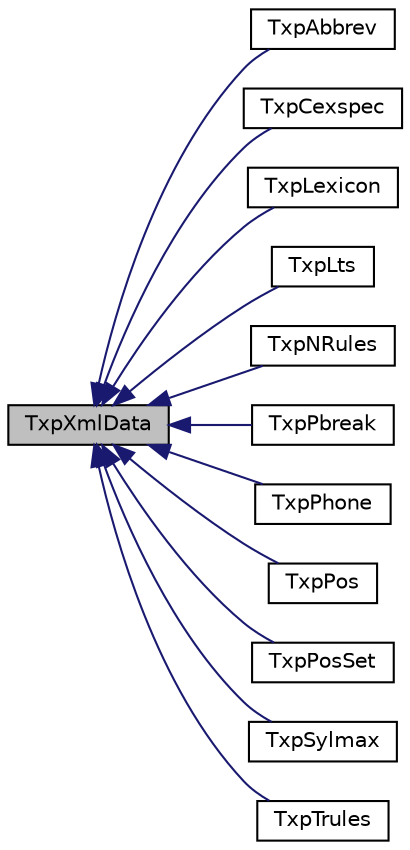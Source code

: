 digraph "TxpXmlData"
{
  edge [fontname="Helvetica",fontsize="10",labelfontname="Helvetica",labelfontsize="10"];
  node [fontname="Helvetica",fontsize="10",shape=record];
  rankdir="LR";
  Node0 [label="TxpXmlData",height=0.2,width=0.4,color="black", fillcolor="grey75", style="filled", fontcolor="black"];
  Node0 -> Node1 [dir="back",color="midnightblue",fontsize="10",style="solid",fontname="Helvetica"];
  Node1 [label="TxpAbbrev",height=0.2,width=0.4,color="black", fillcolor="white", style="filled",URL="$classkaldi_1_1TxpAbbrev.html",tooltip="Holds mapping between punctuation characters and what strength (in terms of break index) and time (se..."];
  Node0 -> Node2 [dir="back",color="midnightblue",fontsize="10",style="solid",fontname="Helvetica"];
  Node2 [label="TxpCexspec",height=0.2,width=0.4,color="black", fillcolor="white", style="filled",URL="$classkaldi_1_1TxpCexspec.html"];
  Node0 -> Node3 [dir="back",color="midnightblue",fontsize="10",style="solid",fontname="Helvetica"];
  Node3 [label="TxpLexicon",height=0.2,width=0.4,color="black", fillcolor="white", style="filled",URL="$classkaldi_1_1TxpLexicon.html",tooltip="Hold pronunciations for words by entry. "];
  Node0 -> Node4 [dir="back",color="midnightblue",fontsize="10",style="solid",fontname="Helvetica"];
  Node4 [label="TxpLts",height=0.2,width=0.4,color="black", fillcolor="white", style="filled",URL="$classkaldi_1_1TxpLts.html",tooltip="Contains a cart tree for each letter Questions are left and right context letters Trees are typically..."];
  Node0 -> Node5 [dir="back",color="midnightblue",fontsize="10",style="solid",fontname="Helvetica"];
  Node5 [label="TxpNRules",height=0.2,width=0.4,color="black", fillcolor="white", style="filled",URL="$classkaldi_1_1TxpNRules.html",tooltip="The nrules object contains regular expressions, lookup tables and normalisation rules (not implemente..."];
  Node0 -> Node6 [dir="back",color="midnightblue",fontsize="10",style="solid",fontname="Helvetica"];
  Node6 [label="TxpPbreak",height=0.2,width=0.4,color="black", fillcolor="white", style="filled",URL="$classkaldi_1_1TxpPbreak.html",tooltip="Holds mapping between punctuation characters and what strength (in terms of break index) and time (se..."];
  Node0 -> Node7 [dir="back",color="midnightblue",fontsize="10",style="solid",fontname="Helvetica"];
  Node7 [label="TxpPhone",height=0.2,width=0.4,color="black", fillcolor="white", style="filled",URL="$classkaldi_1_1TxpPhone.html",tooltip="Part of speech tagger see /ref idlaktxp_pos. "];
  Node0 -> Node8 [dir="back",color="midnightblue",fontsize="10",style="solid",fontname="Helvetica"];
  Node8 [label="TxpPos",height=0.2,width=0.4,color="black", fillcolor="white", style="filled",URL="$classkaldi_1_1TxpPos.html",tooltip="Part of speech tagger see /ref idlaktxp_pos. "];
  Node0 -> Node9 [dir="back",color="midnightblue",fontsize="10",style="solid",fontname="Helvetica"];
  Node9 [label="TxpPosSet",height=0.2,width=0.4,color="black", fillcolor="white", style="filled",URL="$classkaldi_1_1TxpPosSet.html",tooltip="Part of speech sets see /ref idlaktxp_pos. "];
  Node0 -> Node10 [dir="back",color="midnightblue",fontsize="10",style="solid",fontname="Helvetica"];
  Node10 [label="TxpSylmax",height=0.2,width=0.4,color="black", fillcolor="white", style="filled",URL="$classkaldi_1_1TxpSylmax.html",tooltip="Applies maximal onset rule to create syllables see Syllabification. "];
  Node0 -> Node11 [dir="back",color="midnightblue",fontsize="10",style="solid",fontname="Helvetica"];
  Node11 [label="TxpTrules",height=0.2,width=0.4,color="black", fillcolor="white", style="filled",URL="$classkaldi_1_1TxpTrules.html",tooltip="The trules object contains regular expression and lookup tables. "];
}

